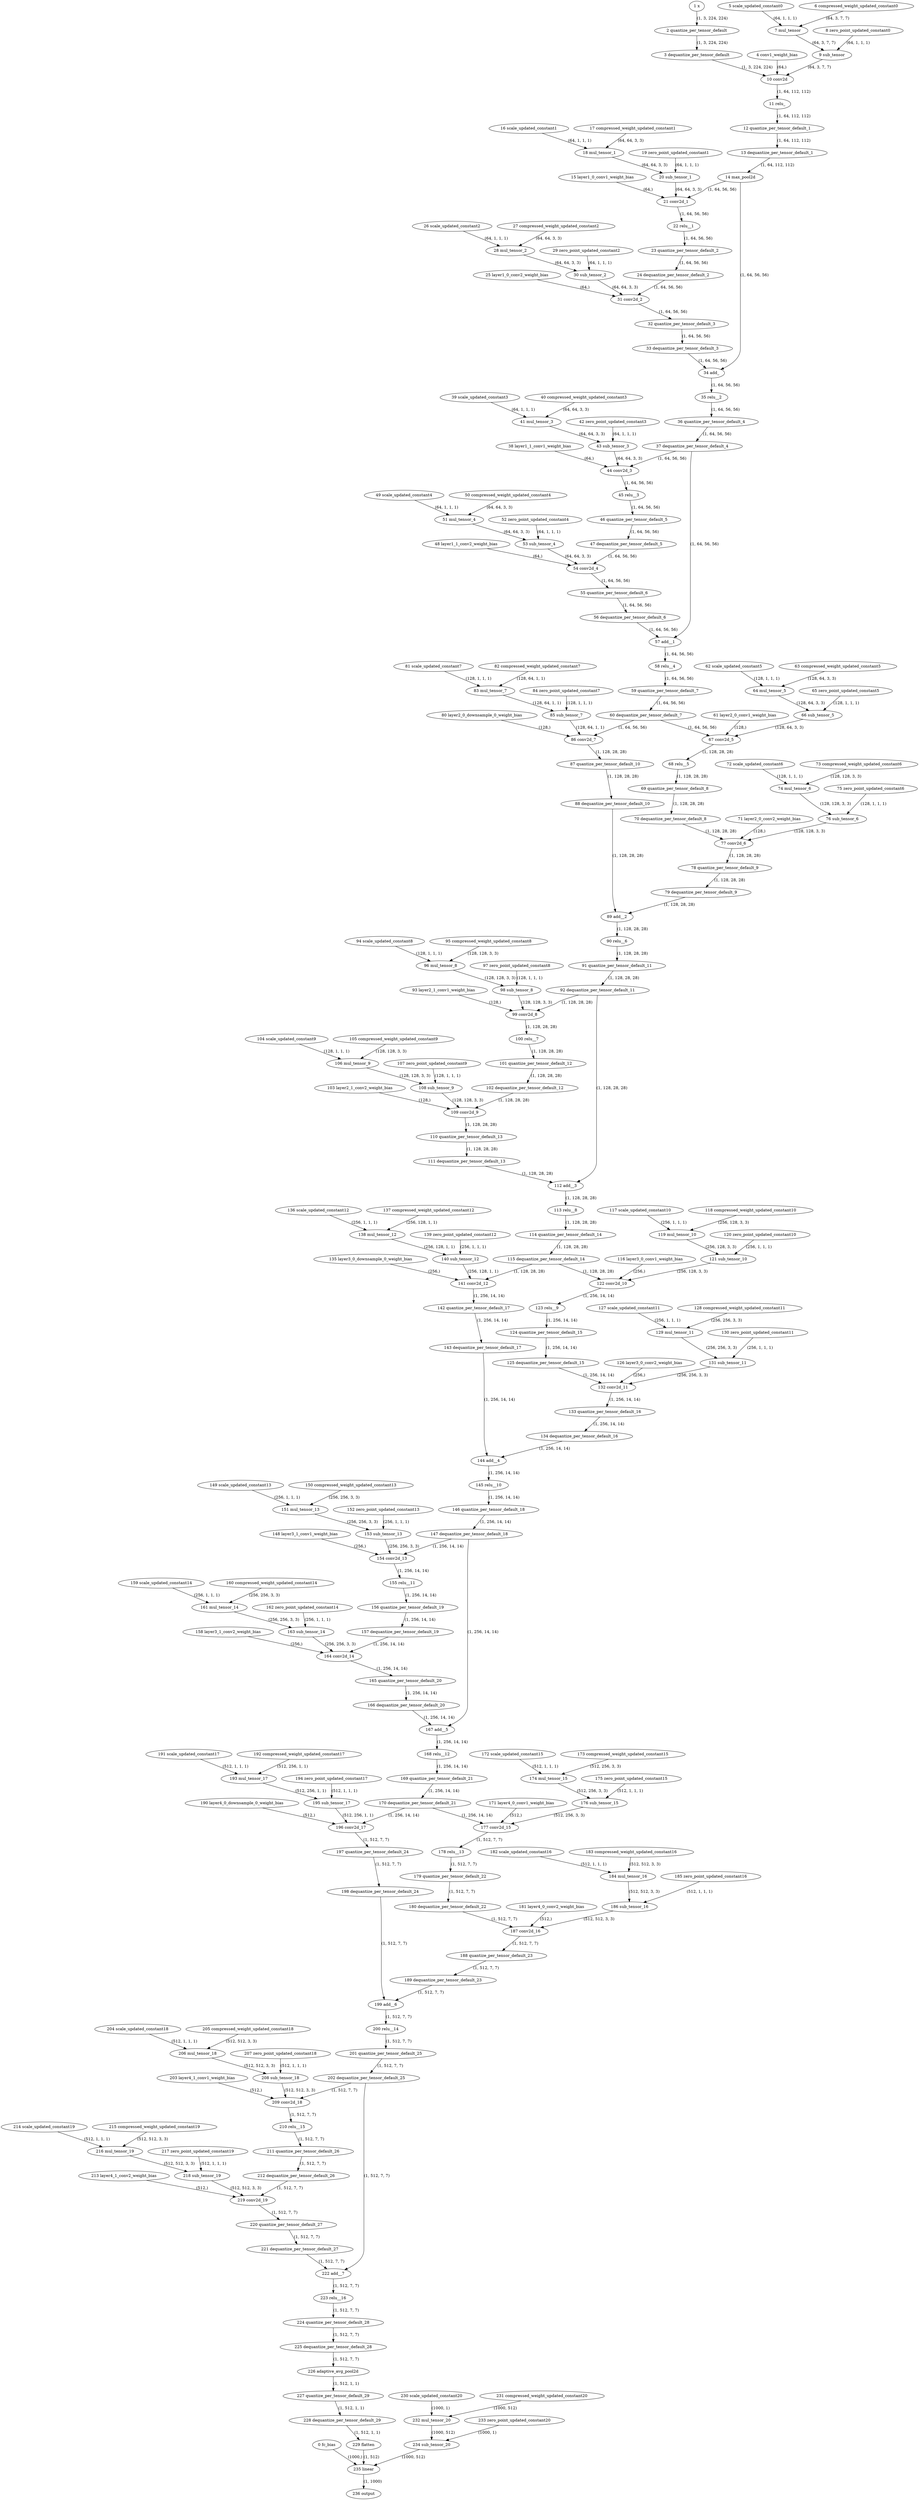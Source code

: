 strict digraph {
"0 fc_bias" [id=0, type="get_attr"];
"1 x" [id=1, type=input];
"2 quantize_per_tensor_default" [id=2, type="quantize_per_tensor"];
"3 dequantize_per_tensor_default" [id=3, type="dequantize_per_tensor"];
"4 conv1_weight_bias" [id=4, type="get_attr"];
"5 scale_updated_constant0" [id=5, type="get_attr"];
"6 compressed_weight_updated_constant0" [id=6, type="get_attr"];
"7 mul_tensor" [id=7, type=mul];
"8 zero_point_updated_constant0" [id=8, type="get_attr"];
"9 sub_tensor" [id=9, type=sub];
"10 conv2d" [id=10, type=conv2d];
"11 relu_" [id=11, type="relu_"];
"12 quantize_per_tensor_default_1" [id=12, type="quantize_per_tensor"];
"13 dequantize_per_tensor_default_1" [id=13, type="dequantize_per_tensor"];
"14 max_pool2d" [id=14, type="max_pool2d"];
"15 layer1_0_conv1_weight_bias" [id=15, type="get_attr"];
"16 scale_updated_constant1" [id=16, type="get_attr"];
"17 compressed_weight_updated_constant1" [id=17, type="get_attr"];
"18 mul_tensor_1" [id=18, type=mul];
"19 zero_point_updated_constant1" [id=19, type="get_attr"];
"20 sub_tensor_1" [id=20, type=sub];
"21 conv2d_1" [id=21, type=conv2d];
"22 relu__1" [id=22, type="relu_"];
"23 quantize_per_tensor_default_2" [id=23, type="quantize_per_tensor"];
"24 dequantize_per_tensor_default_2" [id=24, type="dequantize_per_tensor"];
"25 layer1_0_conv2_weight_bias" [id=25, type="get_attr"];
"26 scale_updated_constant2" [id=26, type="get_attr"];
"27 compressed_weight_updated_constant2" [id=27, type="get_attr"];
"28 mul_tensor_2" [id=28, type=mul];
"29 zero_point_updated_constant2" [id=29, type="get_attr"];
"30 sub_tensor_2" [id=30, type=sub];
"31 conv2d_2" [id=31, type=conv2d];
"32 quantize_per_tensor_default_3" [id=32, type="quantize_per_tensor"];
"33 dequantize_per_tensor_default_3" [id=33, type="dequantize_per_tensor"];
"34 add_" [id=34, type="add_"];
"35 relu__2" [id=35, type="relu_"];
"36 quantize_per_tensor_default_4" [id=36, type="quantize_per_tensor"];
"37 dequantize_per_tensor_default_4" [id=37, type="dequantize_per_tensor"];
"38 layer1_1_conv1_weight_bias" [id=38, type="get_attr"];
"39 scale_updated_constant3" [id=39, type="get_attr"];
"40 compressed_weight_updated_constant3" [id=40, type="get_attr"];
"41 mul_tensor_3" [id=41, type=mul];
"42 zero_point_updated_constant3" [id=42, type="get_attr"];
"43 sub_tensor_3" [id=43, type=sub];
"44 conv2d_3" [id=44, type=conv2d];
"45 relu__3" [id=45, type="relu_"];
"46 quantize_per_tensor_default_5" [id=46, type="quantize_per_tensor"];
"47 dequantize_per_tensor_default_5" [id=47, type="dequantize_per_tensor"];
"48 layer1_1_conv2_weight_bias" [id=48, type="get_attr"];
"49 scale_updated_constant4" [id=49, type="get_attr"];
"50 compressed_weight_updated_constant4" [id=50, type="get_attr"];
"51 mul_tensor_4" [id=51, type=mul];
"52 zero_point_updated_constant4" [id=52, type="get_attr"];
"53 sub_tensor_4" [id=53, type=sub];
"54 conv2d_4" [id=54, type=conv2d];
"55 quantize_per_tensor_default_6" [id=55, type="quantize_per_tensor"];
"56 dequantize_per_tensor_default_6" [id=56, type="dequantize_per_tensor"];
"57 add__1" [id=57, type="add_"];
"58 relu__4" [id=58, type="relu_"];
"59 quantize_per_tensor_default_7" [id=59, type="quantize_per_tensor"];
"60 dequantize_per_tensor_default_7" [id=60, type="dequantize_per_tensor"];
"61 layer2_0_conv1_weight_bias" [id=61, type="get_attr"];
"62 scale_updated_constant5" [id=62, type="get_attr"];
"63 compressed_weight_updated_constant5" [id=63, type="get_attr"];
"64 mul_tensor_5" [id=64, type=mul];
"65 zero_point_updated_constant5" [id=65, type="get_attr"];
"66 sub_tensor_5" [id=66, type=sub];
"67 conv2d_5" [id=67, type=conv2d];
"68 relu__5" [id=68, type="relu_"];
"69 quantize_per_tensor_default_8" [id=69, type="quantize_per_tensor"];
"70 dequantize_per_tensor_default_8" [id=70, type="dequantize_per_tensor"];
"71 layer2_0_conv2_weight_bias" [id=71, type="get_attr"];
"72 scale_updated_constant6" [id=72, type="get_attr"];
"73 compressed_weight_updated_constant6" [id=73, type="get_attr"];
"74 mul_tensor_6" [id=74, type=mul];
"75 zero_point_updated_constant6" [id=75, type="get_attr"];
"76 sub_tensor_6" [id=76, type=sub];
"77 conv2d_6" [id=77, type=conv2d];
"78 quantize_per_tensor_default_9" [id=78, type="quantize_per_tensor"];
"79 dequantize_per_tensor_default_9" [id=79, type="dequantize_per_tensor"];
"80 layer2_0_downsample_0_weight_bias" [id=80, type="get_attr"];
"81 scale_updated_constant7" [id=81, type="get_attr"];
"82 compressed_weight_updated_constant7" [id=82, type="get_attr"];
"83 mul_tensor_7" [id=83, type=mul];
"84 zero_point_updated_constant7" [id=84, type="get_attr"];
"85 sub_tensor_7" [id=85, type=sub];
"86 conv2d_7" [id=86, type=conv2d];
"87 quantize_per_tensor_default_10" [id=87, type="quantize_per_tensor"];
"88 dequantize_per_tensor_default_10" [id=88, type="dequantize_per_tensor"];
"89 add__2" [id=89, type="add_"];
"90 relu__6" [id=90, type="relu_"];
"91 quantize_per_tensor_default_11" [id=91, type="quantize_per_tensor"];
"92 dequantize_per_tensor_default_11" [id=92, type="dequantize_per_tensor"];
"93 layer2_1_conv1_weight_bias" [id=93, type="get_attr"];
"94 scale_updated_constant8" [id=94, type="get_attr"];
"95 compressed_weight_updated_constant8" [id=95, type="get_attr"];
"96 mul_tensor_8" [id=96, type=mul];
"97 zero_point_updated_constant8" [id=97, type="get_attr"];
"98 sub_tensor_8" [id=98, type=sub];
"99 conv2d_8" [id=99, type=conv2d];
"100 relu__7" [id=100, type="relu_"];
"101 quantize_per_tensor_default_12" [id=101, type="quantize_per_tensor"];
"102 dequantize_per_tensor_default_12" [id=102, type="dequantize_per_tensor"];
"103 layer2_1_conv2_weight_bias" [id=103, type="get_attr"];
"104 scale_updated_constant9" [id=104, type="get_attr"];
"105 compressed_weight_updated_constant9" [id=105, type="get_attr"];
"106 mul_tensor_9" [id=106, type=mul];
"107 zero_point_updated_constant9" [id=107, type="get_attr"];
"108 sub_tensor_9" [id=108, type=sub];
"109 conv2d_9" [id=109, type=conv2d];
"110 quantize_per_tensor_default_13" [id=110, type="quantize_per_tensor"];
"111 dequantize_per_tensor_default_13" [id=111, type="dequantize_per_tensor"];
"112 add__3" [id=112, type="add_"];
"113 relu__8" [id=113, type="relu_"];
"114 quantize_per_tensor_default_14" [id=114, type="quantize_per_tensor"];
"115 dequantize_per_tensor_default_14" [id=115, type="dequantize_per_tensor"];
"116 layer3_0_conv1_weight_bias" [id=116, type="get_attr"];
"117 scale_updated_constant10" [id=117, type="get_attr"];
"118 compressed_weight_updated_constant10" [id=118, type="get_attr"];
"119 mul_tensor_10" [id=119, type=mul];
"120 zero_point_updated_constant10" [id=120, type="get_attr"];
"121 sub_tensor_10" [id=121, type=sub];
"122 conv2d_10" [id=122, type=conv2d];
"123 relu__9" [id=123, type="relu_"];
"124 quantize_per_tensor_default_15" [id=124, type="quantize_per_tensor"];
"125 dequantize_per_tensor_default_15" [id=125, type="dequantize_per_tensor"];
"126 layer3_0_conv2_weight_bias" [id=126, type="get_attr"];
"127 scale_updated_constant11" [id=127, type="get_attr"];
"128 compressed_weight_updated_constant11" [id=128, type="get_attr"];
"129 mul_tensor_11" [id=129, type=mul];
"130 zero_point_updated_constant11" [id=130, type="get_attr"];
"131 sub_tensor_11" [id=131, type=sub];
"132 conv2d_11" [id=132, type=conv2d];
"133 quantize_per_tensor_default_16" [id=133, type="quantize_per_tensor"];
"134 dequantize_per_tensor_default_16" [id=134, type="dequantize_per_tensor"];
"135 layer3_0_downsample_0_weight_bias" [id=135, type="get_attr"];
"136 scale_updated_constant12" [id=136, type="get_attr"];
"137 compressed_weight_updated_constant12" [id=137, type="get_attr"];
"138 mul_tensor_12" [id=138, type=mul];
"139 zero_point_updated_constant12" [id=139, type="get_attr"];
"140 sub_tensor_12" [id=140, type=sub];
"141 conv2d_12" [id=141, type=conv2d];
"142 quantize_per_tensor_default_17" [id=142, type="quantize_per_tensor"];
"143 dequantize_per_tensor_default_17" [id=143, type="dequantize_per_tensor"];
"144 add__4" [id=144, type="add_"];
"145 relu__10" [id=145, type="relu_"];
"146 quantize_per_tensor_default_18" [id=146, type="quantize_per_tensor"];
"147 dequantize_per_tensor_default_18" [id=147, type="dequantize_per_tensor"];
"148 layer3_1_conv1_weight_bias" [id=148, type="get_attr"];
"149 scale_updated_constant13" [id=149, type="get_attr"];
"150 compressed_weight_updated_constant13" [id=150, type="get_attr"];
"151 mul_tensor_13" [id=151, type=mul];
"152 zero_point_updated_constant13" [id=152, type="get_attr"];
"153 sub_tensor_13" [id=153, type=sub];
"154 conv2d_13" [id=154, type=conv2d];
"155 relu__11" [id=155, type="relu_"];
"156 quantize_per_tensor_default_19" [id=156, type="quantize_per_tensor"];
"157 dequantize_per_tensor_default_19" [id=157, type="dequantize_per_tensor"];
"158 layer3_1_conv2_weight_bias" [id=158, type="get_attr"];
"159 scale_updated_constant14" [id=159, type="get_attr"];
"160 compressed_weight_updated_constant14" [id=160, type="get_attr"];
"161 mul_tensor_14" [id=161, type=mul];
"162 zero_point_updated_constant14" [id=162, type="get_attr"];
"163 sub_tensor_14" [id=163, type=sub];
"164 conv2d_14" [id=164, type=conv2d];
"165 quantize_per_tensor_default_20" [id=165, type="quantize_per_tensor"];
"166 dequantize_per_tensor_default_20" [id=166, type="dequantize_per_tensor"];
"167 add__5" [id=167, type="add_"];
"168 relu__12" [id=168, type="relu_"];
"169 quantize_per_tensor_default_21" [id=169, type="quantize_per_tensor"];
"170 dequantize_per_tensor_default_21" [id=170, type="dequantize_per_tensor"];
"171 layer4_0_conv1_weight_bias" [id=171, type="get_attr"];
"172 scale_updated_constant15" [id=172, type="get_attr"];
"173 compressed_weight_updated_constant15" [id=173, type="get_attr"];
"174 mul_tensor_15" [id=174, type=mul];
"175 zero_point_updated_constant15" [id=175, type="get_attr"];
"176 sub_tensor_15" [id=176, type=sub];
"177 conv2d_15" [id=177, type=conv2d];
"178 relu__13" [id=178, type="relu_"];
"179 quantize_per_tensor_default_22" [id=179, type="quantize_per_tensor"];
"180 dequantize_per_tensor_default_22" [id=180, type="dequantize_per_tensor"];
"181 layer4_0_conv2_weight_bias" [id=181, type="get_attr"];
"182 scale_updated_constant16" [id=182, type="get_attr"];
"183 compressed_weight_updated_constant16" [id=183, type="get_attr"];
"184 mul_tensor_16" [id=184, type=mul];
"185 zero_point_updated_constant16" [id=185, type="get_attr"];
"186 sub_tensor_16" [id=186, type=sub];
"187 conv2d_16" [id=187, type=conv2d];
"188 quantize_per_tensor_default_23" [id=188, type="quantize_per_tensor"];
"189 dequantize_per_tensor_default_23" [id=189, type="dequantize_per_tensor"];
"190 layer4_0_downsample_0_weight_bias" [id=190, type="get_attr"];
"191 scale_updated_constant17" [id=191, type="get_attr"];
"192 compressed_weight_updated_constant17" [id=192, type="get_attr"];
"193 mul_tensor_17" [id=193, type=mul];
"194 zero_point_updated_constant17" [id=194, type="get_attr"];
"195 sub_tensor_17" [id=195, type=sub];
"196 conv2d_17" [id=196, type=conv2d];
"197 quantize_per_tensor_default_24" [id=197, type="quantize_per_tensor"];
"198 dequantize_per_tensor_default_24" [id=198, type="dequantize_per_tensor"];
"199 add__6" [id=199, type="add_"];
"200 relu__14" [id=200, type="relu_"];
"201 quantize_per_tensor_default_25" [id=201, type="quantize_per_tensor"];
"202 dequantize_per_tensor_default_25" [id=202, type="dequantize_per_tensor"];
"203 layer4_1_conv1_weight_bias" [id=203, type="get_attr"];
"204 scale_updated_constant18" [id=204, type="get_attr"];
"205 compressed_weight_updated_constant18" [id=205, type="get_attr"];
"206 mul_tensor_18" [id=206, type=mul];
"207 zero_point_updated_constant18" [id=207, type="get_attr"];
"208 sub_tensor_18" [id=208, type=sub];
"209 conv2d_18" [id=209, type=conv2d];
"210 relu__15" [id=210, type="relu_"];
"211 quantize_per_tensor_default_26" [id=211, type="quantize_per_tensor"];
"212 dequantize_per_tensor_default_26" [id=212, type="dequantize_per_tensor"];
"213 layer4_1_conv2_weight_bias" [id=213, type="get_attr"];
"214 scale_updated_constant19" [id=214, type="get_attr"];
"215 compressed_weight_updated_constant19" [id=215, type="get_attr"];
"216 mul_tensor_19" [id=216, type=mul];
"217 zero_point_updated_constant19" [id=217, type="get_attr"];
"218 sub_tensor_19" [id=218, type=sub];
"219 conv2d_19" [id=219, type=conv2d];
"220 quantize_per_tensor_default_27" [id=220, type="quantize_per_tensor"];
"221 dequantize_per_tensor_default_27" [id=221, type="dequantize_per_tensor"];
"222 add__7" [id=222, type="add_"];
"223 relu__16" [id=223, type="relu_"];
"224 quantize_per_tensor_default_28" [id=224, type="quantize_per_tensor"];
"225 dequantize_per_tensor_default_28" [id=225, type="dequantize_per_tensor"];
"226 adaptive_avg_pool2d" [id=226, type="adaptive_avg_pool2d"];
"227 quantize_per_tensor_default_29" [id=227, type="quantize_per_tensor"];
"228 dequantize_per_tensor_default_29" [id=228, type="dequantize_per_tensor"];
"229 flatten" [id=229, type=flatten];
"230 scale_updated_constant20" [id=230, type="get_attr"];
"231 compressed_weight_updated_constant20" [id=231, type="get_attr"];
"232 mul_tensor_20" [id=232, type=mul];
"233 zero_point_updated_constant20" [id=233, type="get_attr"];
"234 sub_tensor_20" [id=234, type=sub];
"235 linear" [id=235, type=linear];
"236 output" [id=236, type=output];
"0 fc_bias" -> "235 linear" [style=solid, label="(1000,)"];
"1 x" -> "2 quantize_per_tensor_default" [style=solid, label="(1, 3, 224, 224)"];
"2 quantize_per_tensor_default" -> "3 dequantize_per_tensor_default" [style=solid, label="(1, 3, 224, 224)"];
"3 dequantize_per_tensor_default" -> "10 conv2d" [style=solid, label="(1, 3, 224, 224)"];
"4 conv1_weight_bias" -> "10 conv2d" [style=solid, label="(64,)"];
"5 scale_updated_constant0" -> "7 mul_tensor" [style=solid, label="(64, 1, 1, 1)"];
"6 compressed_weight_updated_constant0" -> "7 mul_tensor" [style=solid, label="(64, 3, 7, 7)"];
"7 mul_tensor" -> "9 sub_tensor" [style=solid, label="(64, 3, 7, 7)"];
"8 zero_point_updated_constant0" -> "9 sub_tensor" [style=solid, label="(64, 1, 1, 1)"];
"9 sub_tensor" -> "10 conv2d" [style=solid, label="(64, 3, 7, 7)"];
"10 conv2d" -> "11 relu_" [style=solid, label="(1, 64, 112, 112)"];
"11 relu_" -> "12 quantize_per_tensor_default_1" [style=solid, label="(1, 64, 112, 112)"];
"12 quantize_per_tensor_default_1" -> "13 dequantize_per_tensor_default_1" [style=solid, label="(1, 64, 112, 112)"];
"13 dequantize_per_tensor_default_1" -> "14 max_pool2d" [style=solid, label="(1, 64, 112, 112)"];
"14 max_pool2d" -> "21 conv2d_1" [style=solid, label="(1, 64, 56, 56)"];
"14 max_pool2d" -> "34 add_" [style=solid, label="(1, 64, 56, 56)"];
"15 layer1_0_conv1_weight_bias" -> "21 conv2d_1" [style=solid, label="(64,)"];
"16 scale_updated_constant1" -> "18 mul_tensor_1" [style=solid, label="(64, 1, 1, 1)"];
"17 compressed_weight_updated_constant1" -> "18 mul_tensor_1" [style=solid, label="(64, 64, 3, 3)"];
"18 mul_tensor_1" -> "20 sub_tensor_1" [style=solid, label="(64, 64, 3, 3)"];
"19 zero_point_updated_constant1" -> "20 sub_tensor_1" [style=solid, label="(64, 1, 1, 1)"];
"20 sub_tensor_1" -> "21 conv2d_1" [style=solid, label="(64, 64, 3, 3)"];
"21 conv2d_1" -> "22 relu__1" [style=solid, label="(1, 64, 56, 56)"];
"22 relu__1" -> "23 quantize_per_tensor_default_2" [style=solid, label="(1, 64, 56, 56)"];
"23 quantize_per_tensor_default_2" -> "24 dequantize_per_tensor_default_2" [style=solid, label="(1, 64, 56, 56)"];
"24 dequantize_per_tensor_default_2" -> "31 conv2d_2" [style=solid, label="(1, 64, 56, 56)"];
"25 layer1_0_conv2_weight_bias" -> "31 conv2d_2" [style=solid, label="(64,)"];
"26 scale_updated_constant2" -> "28 mul_tensor_2" [style=solid, label="(64, 1, 1, 1)"];
"27 compressed_weight_updated_constant2" -> "28 mul_tensor_2" [style=solid, label="(64, 64, 3, 3)"];
"28 mul_tensor_2" -> "30 sub_tensor_2" [style=solid, label="(64, 64, 3, 3)"];
"29 zero_point_updated_constant2" -> "30 sub_tensor_2" [style=solid, label="(64, 1, 1, 1)"];
"30 sub_tensor_2" -> "31 conv2d_2" [style=solid, label="(64, 64, 3, 3)"];
"31 conv2d_2" -> "32 quantize_per_tensor_default_3" [style=solid, label="(1, 64, 56, 56)"];
"32 quantize_per_tensor_default_3" -> "33 dequantize_per_tensor_default_3" [style=solid, label="(1, 64, 56, 56)"];
"33 dequantize_per_tensor_default_3" -> "34 add_" [style=solid, label="(1, 64, 56, 56)"];
"34 add_" -> "35 relu__2" [style=solid, label="(1, 64, 56, 56)"];
"35 relu__2" -> "36 quantize_per_tensor_default_4" [style=solid, label="(1, 64, 56, 56)"];
"36 quantize_per_tensor_default_4" -> "37 dequantize_per_tensor_default_4" [style=solid, label="(1, 64, 56, 56)"];
"37 dequantize_per_tensor_default_4" -> "44 conv2d_3" [style=solid, label="(1, 64, 56, 56)"];
"37 dequantize_per_tensor_default_4" -> "57 add__1" [style=solid, label="(1, 64, 56, 56)"];
"38 layer1_1_conv1_weight_bias" -> "44 conv2d_3" [style=solid, label="(64,)"];
"39 scale_updated_constant3" -> "41 mul_tensor_3" [style=solid, label="(64, 1, 1, 1)"];
"40 compressed_weight_updated_constant3" -> "41 mul_tensor_3" [style=solid, label="(64, 64, 3, 3)"];
"41 mul_tensor_3" -> "43 sub_tensor_3" [style=solid, label="(64, 64, 3, 3)"];
"42 zero_point_updated_constant3" -> "43 sub_tensor_3" [style=solid, label="(64, 1, 1, 1)"];
"43 sub_tensor_3" -> "44 conv2d_3" [style=solid, label="(64, 64, 3, 3)"];
"44 conv2d_3" -> "45 relu__3" [style=solid, label="(1, 64, 56, 56)"];
"45 relu__3" -> "46 quantize_per_tensor_default_5" [style=solid, label="(1, 64, 56, 56)"];
"46 quantize_per_tensor_default_5" -> "47 dequantize_per_tensor_default_5" [style=solid, label="(1, 64, 56, 56)"];
"47 dequantize_per_tensor_default_5" -> "54 conv2d_4" [style=solid, label="(1, 64, 56, 56)"];
"48 layer1_1_conv2_weight_bias" -> "54 conv2d_4" [style=solid, label="(64,)"];
"49 scale_updated_constant4" -> "51 mul_tensor_4" [style=solid, label="(64, 1, 1, 1)"];
"50 compressed_weight_updated_constant4" -> "51 mul_tensor_4" [style=solid, label="(64, 64, 3, 3)"];
"51 mul_tensor_4" -> "53 sub_tensor_4" [style=solid, label="(64, 64, 3, 3)"];
"52 zero_point_updated_constant4" -> "53 sub_tensor_4" [style=solid, label="(64, 1, 1, 1)"];
"53 sub_tensor_4" -> "54 conv2d_4" [style=solid, label="(64, 64, 3, 3)"];
"54 conv2d_4" -> "55 quantize_per_tensor_default_6" [style=solid, label="(1, 64, 56, 56)"];
"55 quantize_per_tensor_default_6" -> "56 dequantize_per_tensor_default_6" [style=solid, label="(1, 64, 56, 56)"];
"56 dequantize_per_tensor_default_6" -> "57 add__1" [style=solid, label="(1, 64, 56, 56)"];
"57 add__1" -> "58 relu__4" [style=solid, label="(1, 64, 56, 56)"];
"58 relu__4" -> "59 quantize_per_tensor_default_7" [style=solid, label="(1, 64, 56, 56)"];
"59 quantize_per_tensor_default_7" -> "60 dequantize_per_tensor_default_7" [style=solid, label="(1, 64, 56, 56)"];
"60 dequantize_per_tensor_default_7" -> "67 conv2d_5" [style=solid, label="(1, 64, 56, 56)"];
"60 dequantize_per_tensor_default_7" -> "86 conv2d_7" [style=solid, label="(1, 64, 56, 56)"];
"61 layer2_0_conv1_weight_bias" -> "67 conv2d_5" [style=solid, label="(128,)"];
"62 scale_updated_constant5" -> "64 mul_tensor_5" [style=solid, label="(128, 1, 1, 1)"];
"63 compressed_weight_updated_constant5" -> "64 mul_tensor_5" [style=solid, label="(128, 64, 3, 3)"];
"64 mul_tensor_5" -> "66 sub_tensor_5" [style=solid, label="(128, 64, 3, 3)"];
"65 zero_point_updated_constant5" -> "66 sub_tensor_5" [style=solid, label="(128, 1, 1, 1)"];
"66 sub_tensor_5" -> "67 conv2d_5" [style=solid, label="(128, 64, 3, 3)"];
"67 conv2d_5" -> "68 relu__5" [style=solid, label="(1, 128, 28, 28)"];
"68 relu__5" -> "69 quantize_per_tensor_default_8" [style=solid, label="(1, 128, 28, 28)"];
"69 quantize_per_tensor_default_8" -> "70 dequantize_per_tensor_default_8" [style=solid, label="(1, 128, 28, 28)"];
"70 dequantize_per_tensor_default_8" -> "77 conv2d_6" [style=solid, label="(1, 128, 28, 28)"];
"71 layer2_0_conv2_weight_bias" -> "77 conv2d_6" [style=solid, label="(128,)"];
"72 scale_updated_constant6" -> "74 mul_tensor_6" [style=solid, label="(128, 1, 1, 1)"];
"73 compressed_weight_updated_constant6" -> "74 mul_tensor_6" [style=solid, label="(128, 128, 3, 3)"];
"74 mul_tensor_6" -> "76 sub_tensor_6" [style=solid, label="(128, 128, 3, 3)"];
"75 zero_point_updated_constant6" -> "76 sub_tensor_6" [style=solid, label="(128, 1, 1, 1)"];
"76 sub_tensor_6" -> "77 conv2d_6" [style=solid, label="(128, 128, 3, 3)"];
"77 conv2d_6" -> "78 quantize_per_tensor_default_9" [style=solid, label="(1, 128, 28, 28)"];
"78 quantize_per_tensor_default_9" -> "79 dequantize_per_tensor_default_9" [style=solid, label="(1, 128, 28, 28)"];
"79 dequantize_per_tensor_default_9" -> "89 add__2" [style=solid, label="(1, 128, 28, 28)"];
"80 layer2_0_downsample_0_weight_bias" -> "86 conv2d_7" [style=solid, label="(128,)"];
"81 scale_updated_constant7" -> "83 mul_tensor_7" [style=solid, label="(128, 1, 1, 1)"];
"82 compressed_weight_updated_constant7" -> "83 mul_tensor_7" [style=solid, label="(128, 64, 1, 1)"];
"83 mul_tensor_7" -> "85 sub_tensor_7" [style=solid, label="(128, 64, 1, 1)"];
"84 zero_point_updated_constant7" -> "85 sub_tensor_7" [style=solid, label="(128, 1, 1, 1)"];
"85 sub_tensor_7" -> "86 conv2d_7" [style=solid, label="(128, 64, 1, 1)"];
"86 conv2d_7" -> "87 quantize_per_tensor_default_10" [style=solid, label="(1, 128, 28, 28)"];
"87 quantize_per_tensor_default_10" -> "88 dequantize_per_tensor_default_10" [style=solid, label="(1, 128, 28, 28)"];
"88 dequantize_per_tensor_default_10" -> "89 add__2" [style=solid, label="(1, 128, 28, 28)"];
"89 add__2" -> "90 relu__6" [style=solid, label="(1, 128, 28, 28)"];
"90 relu__6" -> "91 quantize_per_tensor_default_11" [style=solid, label="(1, 128, 28, 28)"];
"91 quantize_per_tensor_default_11" -> "92 dequantize_per_tensor_default_11" [style=solid, label="(1, 128, 28, 28)"];
"92 dequantize_per_tensor_default_11" -> "99 conv2d_8" [style=solid, label="(1, 128, 28, 28)"];
"92 dequantize_per_tensor_default_11" -> "112 add__3" [style=solid, label="(1, 128, 28, 28)"];
"93 layer2_1_conv1_weight_bias" -> "99 conv2d_8" [style=solid, label="(128,)"];
"94 scale_updated_constant8" -> "96 mul_tensor_8" [style=solid, label="(128, 1, 1, 1)"];
"95 compressed_weight_updated_constant8" -> "96 mul_tensor_8" [style=solid, label="(128, 128, 3, 3)"];
"96 mul_tensor_8" -> "98 sub_tensor_8" [style=solid, label="(128, 128, 3, 3)"];
"97 zero_point_updated_constant8" -> "98 sub_tensor_8" [style=solid, label="(128, 1, 1, 1)"];
"98 sub_tensor_8" -> "99 conv2d_8" [style=solid, label="(128, 128, 3, 3)"];
"99 conv2d_8" -> "100 relu__7" [style=solid, label="(1, 128, 28, 28)"];
"100 relu__7" -> "101 quantize_per_tensor_default_12" [style=solid, label="(1, 128, 28, 28)"];
"101 quantize_per_tensor_default_12" -> "102 dequantize_per_tensor_default_12" [style=solid, label="(1, 128, 28, 28)"];
"102 dequantize_per_tensor_default_12" -> "109 conv2d_9" [style=solid, label="(1, 128, 28, 28)"];
"103 layer2_1_conv2_weight_bias" -> "109 conv2d_9" [style=solid, label="(128,)"];
"104 scale_updated_constant9" -> "106 mul_tensor_9" [style=solid, label="(128, 1, 1, 1)"];
"105 compressed_weight_updated_constant9" -> "106 mul_tensor_9" [style=solid, label="(128, 128, 3, 3)"];
"106 mul_tensor_9" -> "108 sub_tensor_9" [style=solid, label="(128, 128, 3, 3)"];
"107 zero_point_updated_constant9" -> "108 sub_tensor_9" [style=solid, label="(128, 1, 1, 1)"];
"108 sub_tensor_9" -> "109 conv2d_9" [style=solid, label="(128, 128, 3, 3)"];
"109 conv2d_9" -> "110 quantize_per_tensor_default_13" [style=solid, label="(1, 128, 28, 28)"];
"110 quantize_per_tensor_default_13" -> "111 dequantize_per_tensor_default_13" [style=solid, label="(1, 128, 28, 28)"];
"111 dequantize_per_tensor_default_13" -> "112 add__3" [style=solid, label="(1, 128, 28, 28)"];
"112 add__3" -> "113 relu__8" [style=solid, label="(1, 128, 28, 28)"];
"113 relu__8" -> "114 quantize_per_tensor_default_14" [style=solid, label="(1, 128, 28, 28)"];
"114 quantize_per_tensor_default_14" -> "115 dequantize_per_tensor_default_14" [style=solid, label="(1, 128, 28, 28)"];
"115 dequantize_per_tensor_default_14" -> "122 conv2d_10" [style=solid, label="(1, 128, 28, 28)"];
"115 dequantize_per_tensor_default_14" -> "141 conv2d_12" [style=solid, label="(1, 128, 28, 28)"];
"116 layer3_0_conv1_weight_bias" -> "122 conv2d_10" [style=solid, label="(256,)"];
"117 scale_updated_constant10" -> "119 mul_tensor_10" [style=solid, label="(256, 1, 1, 1)"];
"118 compressed_weight_updated_constant10" -> "119 mul_tensor_10" [style=solid, label="(256, 128, 3, 3)"];
"119 mul_tensor_10" -> "121 sub_tensor_10" [style=solid, label="(256, 128, 3, 3)"];
"120 zero_point_updated_constant10" -> "121 sub_tensor_10" [style=solid, label="(256, 1, 1, 1)"];
"121 sub_tensor_10" -> "122 conv2d_10" [style=solid, label="(256, 128, 3, 3)"];
"122 conv2d_10" -> "123 relu__9" [style=solid, label="(1, 256, 14, 14)"];
"123 relu__9" -> "124 quantize_per_tensor_default_15" [style=solid, label="(1, 256, 14, 14)"];
"124 quantize_per_tensor_default_15" -> "125 dequantize_per_tensor_default_15" [style=solid, label="(1, 256, 14, 14)"];
"125 dequantize_per_tensor_default_15" -> "132 conv2d_11" [style=solid, label="(1, 256, 14, 14)"];
"126 layer3_0_conv2_weight_bias" -> "132 conv2d_11" [style=solid, label="(256,)"];
"127 scale_updated_constant11" -> "129 mul_tensor_11" [style=solid, label="(256, 1, 1, 1)"];
"128 compressed_weight_updated_constant11" -> "129 mul_tensor_11" [style=solid, label="(256, 256, 3, 3)"];
"129 mul_tensor_11" -> "131 sub_tensor_11" [style=solid, label="(256, 256, 3, 3)"];
"130 zero_point_updated_constant11" -> "131 sub_tensor_11" [style=solid, label="(256, 1, 1, 1)"];
"131 sub_tensor_11" -> "132 conv2d_11" [style=solid, label="(256, 256, 3, 3)"];
"132 conv2d_11" -> "133 quantize_per_tensor_default_16" [style=solid, label="(1, 256, 14, 14)"];
"133 quantize_per_tensor_default_16" -> "134 dequantize_per_tensor_default_16" [style=solid, label="(1, 256, 14, 14)"];
"134 dequantize_per_tensor_default_16" -> "144 add__4" [style=solid, label="(1, 256, 14, 14)"];
"135 layer3_0_downsample_0_weight_bias" -> "141 conv2d_12" [style=solid, label="(256,)"];
"136 scale_updated_constant12" -> "138 mul_tensor_12" [style=solid, label="(256, 1, 1, 1)"];
"137 compressed_weight_updated_constant12" -> "138 mul_tensor_12" [style=solid, label="(256, 128, 1, 1)"];
"138 mul_tensor_12" -> "140 sub_tensor_12" [style=solid, label="(256, 128, 1, 1)"];
"139 zero_point_updated_constant12" -> "140 sub_tensor_12" [style=solid, label="(256, 1, 1, 1)"];
"140 sub_tensor_12" -> "141 conv2d_12" [style=solid, label="(256, 128, 1, 1)"];
"141 conv2d_12" -> "142 quantize_per_tensor_default_17" [style=solid, label="(1, 256, 14, 14)"];
"142 quantize_per_tensor_default_17" -> "143 dequantize_per_tensor_default_17" [style=solid, label="(1, 256, 14, 14)"];
"143 dequantize_per_tensor_default_17" -> "144 add__4" [style=solid, label="(1, 256, 14, 14)"];
"144 add__4" -> "145 relu__10" [style=solid, label="(1, 256, 14, 14)"];
"145 relu__10" -> "146 quantize_per_tensor_default_18" [style=solid, label="(1, 256, 14, 14)"];
"146 quantize_per_tensor_default_18" -> "147 dequantize_per_tensor_default_18" [style=solid, label="(1, 256, 14, 14)"];
"147 dequantize_per_tensor_default_18" -> "154 conv2d_13" [style=solid, label="(1, 256, 14, 14)"];
"147 dequantize_per_tensor_default_18" -> "167 add__5" [style=solid, label="(1, 256, 14, 14)"];
"148 layer3_1_conv1_weight_bias" -> "154 conv2d_13" [style=solid, label="(256,)"];
"149 scale_updated_constant13" -> "151 mul_tensor_13" [style=solid, label="(256, 1, 1, 1)"];
"150 compressed_weight_updated_constant13" -> "151 mul_tensor_13" [style=solid, label="(256, 256, 3, 3)"];
"151 mul_tensor_13" -> "153 sub_tensor_13" [style=solid, label="(256, 256, 3, 3)"];
"152 zero_point_updated_constant13" -> "153 sub_tensor_13" [style=solid, label="(256, 1, 1, 1)"];
"153 sub_tensor_13" -> "154 conv2d_13" [style=solid, label="(256, 256, 3, 3)"];
"154 conv2d_13" -> "155 relu__11" [style=solid, label="(1, 256, 14, 14)"];
"155 relu__11" -> "156 quantize_per_tensor_default_19" [style=solid, label="(1, 256, 14, 14)"];
"156 quantize_per_tensor_default_19" -> "157 dequantize_per_tensor_default_19" [style=solid, label="(1, 256, 14, 14)"];
"157 dequantize_per_tensor_default_19" -> "164 conv2d_14" [style=solid, label="(1, 256, 14, 14)"];
"158 layer3_1_conv2_weight_bias" -> "164 conv2d_14" [style=solid, label="(256,)"];
"159 scale_updated_constant14" -> "161 mul_tensor_14" [style=solid, label="(256, 1, 1, 1)"];
"160 compressed_weight_updated_constant14" -> "161 mul_tensor_14" [style=solid, label="(256, 256, 3, 3)"];
"161 mul_tensor_14" -> "163 sub_tensor_14" [style=solid, label="(256, 256, 3, 3)"];
"162 zero_point_updated_constant14" -> "163 sub_tensor_14" [style=solid, label="(256, 1, 1, 1)"];
"163 sub_tensor_14" -> "164 conv2d_14" [style=solid, label="(256, 256, 3, 3)"];
"164 conv2d_14" -> "165 quantize_per_tensor_default_20" [style=solid, label="(1, 256, 14, 14)"];
"165 quantize_per_tensor_default_20" -> "166 dequantize_per_tensor_default_20" [style=solid, label="(1, 256, 14, 14)"];
"166 dequantize_per_tensor_default_20" -> "167 add__5" [style=solid, label="(1, 256, 14, 14)"];
"167 add__5" -> "168 relu__12" [style=solid, label="(1, 256, 14, 14)"];
"168 relu__12" -> "169 quantize_per_tensor_default_21" [style=solid, label="(1, 256, 14, 14)"];
"169 quantize_per_tensor_default_21" -> "170 dequantize_per_tensor_default_21" [style=solid, label="(1, 256, 14, 14)"];
"170 dequantize_per_tensor_default_21" -> "177 conv2d_15" [style=solid, label="(1, 256, 14, 14)"];
"170 dequantize_per_tensor_default_21" -> "196 conv2d_17" [style=solid, label="(1, 256, 14, 14)"];
"171 layer4_0_conv1_weight_bias" -> "177 conv2d_15" [style=solid, label="(512,)"];
"172 scale_updated_constant15" -> "174 mul_tensor_15" [style=solid, label="(512, 1, 1, 1)"];
"173 compressed_weight_updated_constant15" -> "174 mul_tensor_15" [style=solid, label="(512, 256, 3, 3)"];
"174 mul_tensor_15" -> "176 sub_tensor_15" [style=solid, label="(512, 256, 3, 3)"];
"175 zero_point_updated_constant15" -> "176 sub_tensor_15" [style=solid, label="(512, 1, 1, 1)"];
"176 sub_tensor_15" -> "177 conv2d_15" [style=solid, label="(512, 256, 3, 3)"];
"177 conv2d_15" -> "178 relu__13" [style=solid, label="(1, 512, 7, 7)"];
"178 relu__13" -> "179 quantize_per_tensor_default_22" [style=solid, label="(1, 512, 7, 7)"];
"179 quantize_per_tensor_default_22" -> "180 dequantize_per_tensor_default_22" [style=solid, label="(1, 512, 7, 7)"];
"180 dequantize_per_tensor_default_22" -> "187 conv2d_16" [style=solid, label="(1, 512, 7, 7)"];
"181 layer4_0_conv2_weight_bias" -> "187 conv2d_16" [style=solid, label="(512,)"];
"182 scale_updated_constant16" -> "184 mul_tensor_16" [style=solid, label="(512, 1, 1, 1)"];
"183 compressed_weight_updated_constant16" -> "184 mul_tensor_16" [style=solid, label="(512, 512, 3, 3)"];
"184 mul_tensor_16" -> "186 sub_tensor_16" [style=solid, label="(512, 512, 3, 3)"];
"185 zero_point_updated_constant16" -> "186 sub_tensor_16" [style=solid, label="(512, 1, 1, 1)"];
"186 sub_tensor_16" -> "187 conv2d_16" [style=solid, label="(512, 512, 3, 3)"];
"187 conv2d_16" -> "188 quantize_per_tensor_default_23" [style=solid, label="(1, 512, 7, 7)"];
"188 quantize_per_tensor_default_23" -> "189 dequantize_per_tensor_default_23" [style=solid, label="(1, 512, 7, 7)"];
"189 dequantize_per_tensor_default_23" -> "199 add__6" [style=solid, label="(1, 512, 7, 7)"];
"190 layer4_0_downsample_0_weight_bias" -> "196 conv2d_17" [style=solid, label="(512,)"];
"191 scale_updated_constant17" -> "193 mul_tensor_17" [style=solid, label="(512, 1, 1, 1)"];
"192 compressed_weight_updated_constant17" -> "193 mul_tensor_17" [style=solid, label="(512, 256, 1, 1)"];
"193 mul_tensor_17" -> "195 sub_tensor_17" [style=solid, label="(512, 256, 1, 1)"];
"194 zero_point_updated_constant17" -> "195 sub_tensor_17" [style=solid, label="(512, 1, 1, 1)"];
"195 sub_tensor_17" -> "196 conv2d_17" [style=solid, label="(512, 256, 1, 1)"];
"196 conv2d_17" -> "197 quantize_per_tensor_default_24" [style=solid, label="(1, 512, 7, 7)"];
"197 quantize_per_tensor_default_24" -> "198 dequantize_per_tensor_default_24" [style=solid, label="(1, 512, 7, 7)"];
"198 dequantize_per_tensor_default_24" -> "199 add__6" [style=solid, label="(1, 512, 7, 7)"];
"199 add__6" -> "200 relu__14" [style=solid, label="(1, 512, 7, 7)"];
"200 relu__14" -> "201 quantize_per_tensor_default_25" [style=solid, label="(1, 512, 7, 7)"];
"201 quantize_per_tensor_default_25" -> "202 dequantize_per_tensor_default_25" [style=solid, label="(1, 512, 7, 7)"];
"202 dequantize_per_tensor_default_25" -> "209 conv2d_18" [style=solid, label="(1, 512, 7, 7)"];
"202 dequantize_per_tensor_default_25" -> "222 add__7" [style=solid, label="(1, 512, 7, 7)"];
"203 layer4_1_conv1_weight_bias" -> "209 conv2d_18" [style=solid, label="(512,)"];
"204 scale_updated_constant18" -> "206 mul_tensor_18" [style=solid, label="(512, 1, 1, 1)"];
"205 compressed_weight_updated_constant18" -> "206 mul_tensor_18" [style=solid, label="(512, 512, 3, 3)"];
"206 mul_tensor_18" -> "208 sub_tensor_18" [style=solid, label="(512, 512, 3, 3)"];
"207 zero_point_updated_constant18" -> "208 sub_tensor_18" [style=solid, label="(512, 1, 1, 1)"];
"208 sub_tensor_18" -> "209 conv2d_18" [style=solid, label="(512, 512, 3, 3)"];
"209 conv2d_18" -> "210 relu__15" [style=solid, label="(1, 512, 7, 7)"];
"210 relu__15" -> "211 quantize_per_tensor_default_26" [style=solid, label="(1, 512, 7, 7)"];
"211 quantize_per_tensor_default_26" -> "212 dequantize_per_tensor_default_26" [style=solid, label="(1, 512, 7, 7)"];
"212 dequantize_per_tensor_default_26" -> "219 conv2d_19" [style=solid, label="(1, 512, 7, 7)"];
"213 layer4_1_conv2_weight_bias" -> "219 conv2d_19" [style=solid, label="(512,)"];
"214 scale_updated_constant19" -> "216 mul_tensor_19" [style=solid, label="(512, 1, 1, 1)"];
"215 compressed_weight_updated_constant19" -> "216 mul_tensor_19" [style=solid, label="(512, 512, 3, 3)"];
"216 mul_tensor_19" -> "218 sub_tensor_19" [style=solid, label="(512, 512, 3, 3)"];
"217 zero_point_updated_constant19" -> "218 sub_tensor_19" [style=solid, label="(512, 1, 1, 1)"];
"218 sub_tensor_19" -> "219 conv2d_19" [style=solid, label="(512, 512, 3, 3)"];
"219 conv2d_19" -> "220 quantize_per_tensor_default_27" [style=solid, label="(1, 512, 7, 7)"];
"220 quantize_per_tensor_default_27" -> "221 dequantize_per_tensor_default_27" [style=solid, label="(1, 512, 7, 7)"];
"221 dequantize_per_tensor_default_27" -> "222 add__7" [style=solid, label="(1, 512, 7, 7)"];
"222 add__7" -> "223 relu__16" [style=solid, label="(1, 512, 7, 7)"];
"223 relu__16" -> "224 quantize_per_tensor_default_28" [style=solid, label="(1, 512, 7, 7)"];
"224 quantize_per_tensor_default_28" -> "225 dequantize_per_tensor_default_28" [style=solid, label="(1, 512, 7, 7)"];
"225 dequantize_per_tensor_default_28" -> "226 adaptive_avg_pool2d" [style=solid, label="(1, 512, 7, 7)"];
"226 adaptive_avg_pool2d" -> "227 quantize_per_tensor_default_29" [style=solid, label="(1, 512, 1, 1)"];
"227 quantize_per_tensor_default_29" -> "228 dequantize_per_tensor_default_29" [style=solid, label="(1, 512, 1, 1)"];
"228 dequantize_per_tensor_default_29" -> "229 flatten" [style=solid, label="(1, 512, 1, 1)"];
"229 flatten" -> "235 linear" [style=solid, label="(1, 512)"];
"230 scale_updated_constant20" -> "232 mul_tensor_20" [style=solid, label="(1000, 1)"];
"231 compressed_weight_updated_constant20" -> "232 mul_tensor_20" [style=solid, label="(1000, 512)"];
"232 mul_tensor_20" -> "234 sub_tensor_20" [style=solid, label="(1000, 512)"];
"233 zero_point_updated_constant20" -> "234 sub_tensor_20" [style=solid, label="(1000, 1)"];
"234 sub_tensor_20" -> "235 linear" [style=solid, label="(1000, 512)"];
"235 linear" -> "236 output" [style=solid, label="(1, 1000)"];
}
